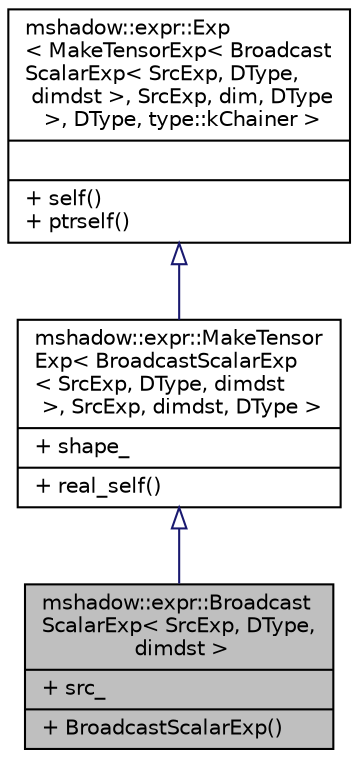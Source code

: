 digraph "mshadow::expr::BroadcastScalarExp&lt; SrcExp, DType, dimdst &gt;"
{
 // LATEX_PDF_SIZE
  edge [fontname="Helvetica",fontsize="10",labelfontname="Helvetica",labelfontsize="10"];
  node [fontname="Helvetica",fontsize="10",shape=record];
  Node1 [label="{mshadow::expr::Broadcast\lScalarExp\< SrcExp, DType,\l dimdst \>\n|+ src_\l|+ BroadcastScalarExp()\l}",height=0.2,width=0.4,color="black", fillcolor="grey75", style="filled", fontcolor="black",tooltip="broadcast scalar into a higher dimension Tensor input: Tensor<Device,1>: ishape = {1} output: Tensor<..."];
  Node2 -> Node1 [dir="back",color="midnightblue",fontsize="10",style="solid",arrowtail="onormal",fontname="Helvetica"];
  Node2 [label="{mshadow::expr::MakeTensor\lExp\< BroadcastScalarExp\l\< SrcExp, DType, dimdst\l \>, SrcExp, dimdst, DType \>\n|+ shape_\l|+ real_self()\l}",height=0.2,width=0.4,color="black", fillcolor="white", style="filled",URL="$structmshadow_1_1expr_1_1MakeTensorExp.html",tooltip=" "];
  Node3 -> Node2 [dir="back",color="midnightblue",fontsize="10",style="solid",arrowtail="onormal",fontname="Helvetica"];
  Node3 [label="{mshadow::expr::Exp\l\< MakeTensorExp\< Broadcast\lScalarExp\< SrcExp, DType,\l dimdst \>, SrcExp, dim, DType\l \>, DType, type::kChainer \>\n||+ self()\l+ ptrself()\l}",height=0.2,width=0.4,color="black", fillcolor="white", style="filled",URL="$structmshadow_1_1expr_1_1Exp.html",tooltip=" "];
}
